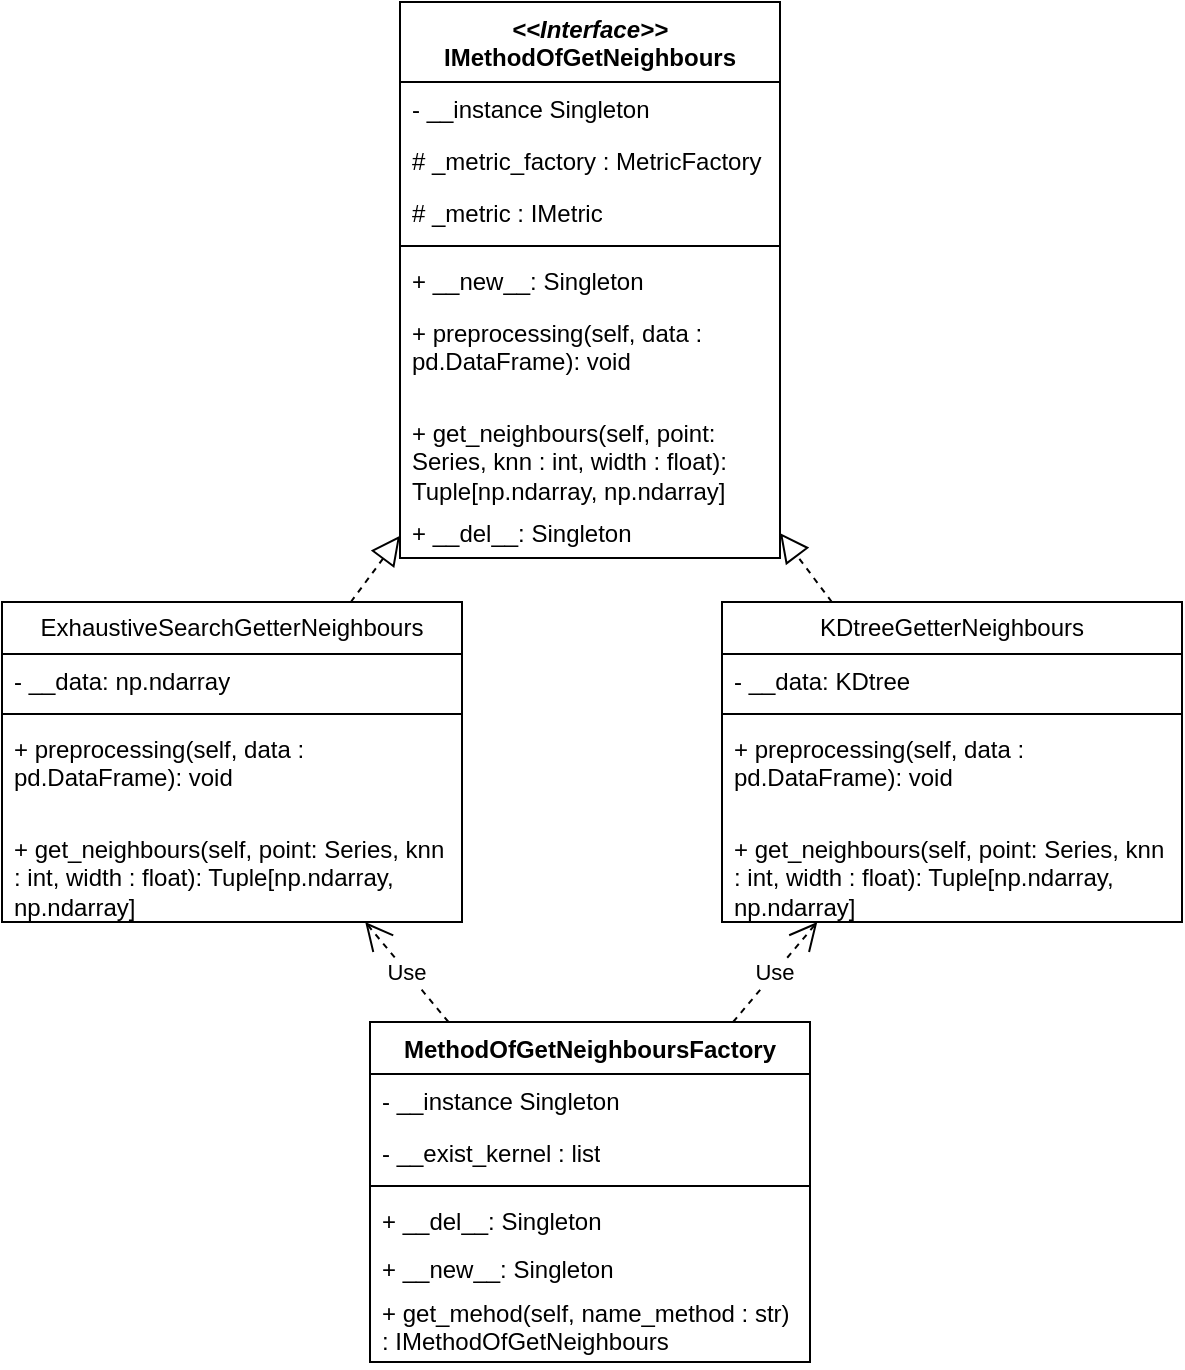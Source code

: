 <mxfile version="21.3.8" type="device">
  <diagram name="Страница 1" id="2UsrdzDUDM1Ci1ucNa7j">
    <mxGraphModel dx="1434" dy="782" grid="1" gridSize="10" guides="1" tooltips="1" connect="1" arrows="1" fold="1" page="1" pageScale="1" pageWidth="827" pageHeight="1169" math="0" shadow="0">
      <root>
        <mxCell id="0" />
        <mxCell id="1" parent="0" />
        <mxCell id="JoOE3MSYfrm-XDd4vub3-1" value="ExhaustiveSearchGetterNeighbours" style="swimlane;fontStyle=0;childLayout=stackLayout;horizontal=1;startSize=26;fillColor=none;horizontalStack=0;resizeParent=1;resizeParentMax=0;resizeLast=0;collapsible=1;marginBottom=0;whiteSpace=wrap;html=1;" vertex="1" parent="1">
          <mxGeometry x="120" y="440" width="230" height="160" as="geometry" />
        </mxCell>
        <mxCell id="JoOE3MSYfrm-XDd4vub3-33" value="- __data: np.ndarray" style="text;strokeColor=none;fillColor=none;align=left;verticalAlign=top;spacingLeft=4;spacingRight=4;overflow=hidden;rotatable=0;points=[[0,0.5],[1,0.5]];portConstraint=eastwest;whiteSpace=wrap;html=1;" vertex="1" parent="JoOE3MSYfrm-XDd4vub3-1">
          <mxGeometry y="26" width="230" height="26" as="geometry" />
        </mxCell>
        <mxCell id="JoOE3MSYfrm-XDd4vub3-34" value="" style="line;strokeWidth=1;fillColor=none;align=left;verticalAlign=middle;spacingTop=-1;spacingLeft=3;spacingRight=3;rotatable=0;labelPosition=right;points=[];portConstraint=eastwest;strokeColor=inherit;" vertex="1" parent="JoOE3MSYfrm-XDd4vub3-1">
          <mxGeometry y="52" width="230" height="8" as="geometry" />
        </mxCell>
        <mxCell id="JoOE3MSYfrm-XDd4vub3-35" value="+ preprocessing(self, data : pd.DataFrame): void" style="text;strokeColor=none;fillColor=none;align=left;verticalAlign=top;spacingLeft=4;spacingRight=4;overflow=hidden;rotatable=0;points=[[0,0.5],[1,0.5]];portConstraint=eastwest;whiteSpace=wrap;html=1;" vertex="1" parent="JoOE3MSYfrm-XDd4vub3-1">
          <mxGeometry y="60" width="230" height="50" as="geometry" />
        </mxCell>
        <mxCell id="JoOE3MSYfrm-XDd4vub3-36" value="+ get_neighbours(self, point: Series, knn : int, width : float): Tuple[np.ndarray, np.ndarray]" style="text;strokeColor=none;fillColor=none;align=left;verticalAlign=top;spacingLeft=4;spacingRight=4;overflow=hidden;rotatable=0;points=[[0,0.5],[1,0.5]];portConstraint=eastwest;whiteSpace=wrap;html=1;" vertex="1" parent="JoOE3MSYfrm-XDd4vub3-1">
          <mxGeometry y="110" width="230" height="50" as="geometry" />
        </mxCell>
        <mxCell id="JoOE3MSYfrm-XDd4vub3-4" value="&lt;i&gt;&amp;lt;&amp;lt;Interface&amp;gt;&amp;gt;&lt;/i&gt;&lt;br&gt;&lt;b&gt;IMethodOfGetNeighbours&lt;/b&gt;" style="swimlane;fontStyle=1;align=center;verticalAlign=top;childLayout=stackLayout;horizontal=1;startSize=40;horizontalStack=0;resizeParent=1;resizeParentMax=0;resizeLast=0;collapsible=1;marginBottom=0;whiteSpace=wrap;html=1;" vertex="1" parent="1">
          <mxGeometry x="319" y="140" width="190" height="278" as="geometry">
            <mxRectangle x="540" y="160" width="120" height="40" as="alternateBounds" />
          </mxGeometry>
        </mxCell>
        <mxCell id="JoOE3MSYfrm-XDd4vub3-5" value="- __instance Singleton" style="text;strokeColor=none;fillColor=none;align=left;verticalAlign=top;spacingLeft=4;spacingRight=4;overflow=hidden;rotatable=0;points=[[0,0.5],[1,0.5]];portConstraint=eastwest;whiteSpace=wrap;html=1;" vertex="1" parent="JoOE3MSYfrm-XDd4vub3-4">
          <mxGeometry y="40" width="190" height="26" as="geometry" />
        </mxCell>
        <mxCell id="JoOE3MSYfrm-XDd4vub3-32" value="# _metric_factory : MetricFactory" style="text;strokeColor=none;fillColor=none;align=left;verticalAlign=top;spacingLeft=4;spacingRight=4;overflow=hidden;rotatable=0;points=[[0,0.5],[1,0.5]];portConstraint=eastwest;whiteSpace=wrap;html=1;" vertex="1" parent="JoOE3MSYfrm-XDd4vub3-4">
          <mxGeometry y="66" width="190" height="26" as="geometry" />
        </mxCell>
        <mxCell id="JoOE3MSYfrm-XDd4vub3-31" value="# _metric : IMetric" style="text;strokeColor=none;fillColor=none;align=left;verticalAlign=top;spacingLeft=4;spacingRight=4;overflow=hidden;rotatable=0;points=[[0,0.5],[1,0.5]];portConstraint=eastwest;whiteSpace=wrap;html=1;" vertex="1" parent="JoOE3MSYfrm-XDd4vub3-4">
          <mxGeometry y="92" width="190" height="26" as="geometry" />
        </mxCell>
        <mxCell id="JoOE3MSYfrm-XDd4vub3-6" value="" style="line;strokeWidth=1;fillColor=none;align=left;verticalAlign=middle;spacingTop=-1;spacingLeft=3;spacingRight=3;rotatable=0;labelPosition=right;points=[];portConstraint=eastwest;strokeColor=inherit;" vertex="1" parent="JoOE3MSYfrm-XDd4vub3-4">
          <mxGeometry y="118" width="190" height="8" as="geometry" />
        </mxCell>
        <mxCell id="JoOE3MSYfrm-XDd4vub3-7" value="+ __new__: Singleton" style="text;strokeColor=none;fillColor=none;align=left;verticalAlign=top;spacingLeft=4;spacingRight=4;overflow=hidden;rotatable=0;points=[[0,0.5],[1,0.5]];portConstraint=eastwest;whiteSpace=wrap;html=1;" vertex="1" parent="JoOE3MSYfrm-XDd4vub3-4">
          <mxGeometry y="126" width="190" height="26" as="geometry" />
        </mxCell>
        <mxCell id="JoOE3MSYfrm-XDd4vub3-8" value="+ preprocessing(self, data : pd.DataFrame): void" style="text;strokeColor=none;fillColor=none;align=left;verticalAlign=top;spacingLeft=4;spacingRight=4;overflow=hidden;rotatable=0;points=[[0,0.5],[1,0.5]];portConstraint=eastwest;whiteSpace=wrap;html=1;" vertex="1" parent="JoOE3MSYfrm-XDd4vub3-4">
          <mxGeometry y="152" width="190" height="50" as="geometry" />
        </mxCell>
        <mxCell id="JoOE3MSYfrm-XDd4vub3-9" value="+ get_neighbours(self, point: Series, knn : int, width : float): Tuple[np.ndarray, np.ndarray]" style="text;strokeColor=none;fillColor=none;align=left;verticalAlign=top;spacingLeft=4;spacingRight=4;overflow=hidden;rotatable=0;points=[[0,0.5],[1,0.5]];portConstraint=eastwest;whiteSpace=wrap;html=1;" vertex="1" parent="JoOE3MSYfrm-XDd4vub3-4">
          <mxGeometry y="202" width="190" height="50" as="geometry" />
        </mxCell>
        <mxCell id="JoOE3MSYfrm-XDd4vub3-10" value="+ __del__: Singleton" style="text;strokeColor=none;fillColor=none;align=left;verticalAlign=top;spacingLeft=4;spacingRight=4;overflow=hidden;rotatable=0;points=[[0,0.5],[1,0.5]];portConstraint=eastwest;whiteSpace=wrap;html=1;" vertex="1" parent="JoOE3MSYfrm-XDd4vub3-4">
          <mxGeometry y="252" width="190" height="26" as="geometry" />
        </mxCell>
        <mxCell id="JoOE3MSYfrm-XDd4vub3-11" value="MethodOfGetNeighboursFactory" style="swimlane;fontStyle=1;align=center;verticalAlign=top;childLayout=stackLayout;horizontal=1;startSize=26;horizontalStack=0;resizeParent=1;resizeParentMax=0;resizeLast=0;collapsible=1;marginBottom=0;whiteSpace=wrap;html=1;" vertex="1" parent="1">
          <mxGeometry x="304" y="650" width="220" height="170" as="geometry" />
        </mxCell>
        <mxCell id="JoOE3MSYfrm-XDd4vub3-12" value="- __instance Singleton" style="text;strokeColor=none;fillColor=none;align=left;verticalAlign=top;spacingLeft=4;spacingRight=4;overflow=hidden;rotatable=0;points=[[0,0.5],[1,0.5]];portConstraint=eastwest;whiteSpace=wrap;html=1;" vertex="1" parent="JoOE3MSYfrm-XDd4vub3-11">
          <mxGeometry y="26" width="220" height="26" as="geometry" />
        </mxCell>
        <mxCell id="JoOE3MSYfrm-XDd4vub3-13" value="- __exist_kernel : list" style="text;strokeColor=none;fillColor=none;align=left;verticalAlign=top;spacingLeft=4;spacingRight=4;overflow=hidden;rotatable=0;points=[[0,0.5],[1,0.5]];portConstraint=eastwest;whiteSpace=wrap;html=1;" vertex="1" parent="JoOE3MSYfrm-XDd4vub3-11">
          <mxGeometry y="52" width="220" height="26" as="geometry" />
        </mxCell>
        <mxCell id="JoOE3MSYfrm-XDd4vub3-14" value="" style="line;strokeWidth=1;fillColor=none;align=left;verticalAlign=middle;spacingTop=-1;spacingLeft=3;spacingRight=3;rotatable=0;labelPosition=right;points=[];portConstraint=eastwest;strokeColor=inherit;" vertex="1" parent="JoOE3MSYfrm-XDd4vub3-11">
          <mxGeometry y="78" width="220" height="8" as="geometry" />
        </mxCell>
        <mxCell id="JoOE3MSYfrm-XDd4vub3-15" value="+ __del__: Singleton" style="text;strokeColor=none;fillColor=none;align=left;verticalAlign=top;spacingLeft=4;spacingRight=4;overflow=hidden;rotatable=0;points=[[0,0.5],[1,0.5]];portConstraint=eastwest;whiteSpace=wrap;html=1;" vertex="1" parent="JoOE3MSYfrm-XDd4vub3-11">
          <mxGeometry y="86" width="220" height="24" as="geometry" />
        </mxCell>
        <mxCell id="JoOE3MSYfrm-XDd4vub3-17" value="+ __new__: Singleton" style="text;strokeColor=none;fillColor=none;align=left;verticalAlign=top;spacingLeft=4;spacingRight=4;overflow=hidden;rotatable=0;points=[[0,0.5],[1,0.5]];portConstraint=eastwest;whiteSpace=wrap;html=1;" vertex="1" parent="JoOE3MSYfrm-XDd4vub3-11">
          <mxGeometry y="110" width="220" height="22" as="geometry" />
        </mxCell>
        <mxCell id="JoOE3MSYfrm-XDd4vub3-18" value="&lt;div&gt;+ get_mehod(self, name_method : str) : IMethodOfGetNeighbours&lt;br&gt;&lt;/div&gt;" style="text;strokeColor=none;fillColor=none;align=left;verticalAlign=top;spacingLeft=4;spacingRight=4;overflow=hidden;rotatable=0;points=[[0,0.5],[1,0.5]];portConstraint=eastwest;whiteSpace=wrap;html=1;" vertex="1" parent="JoOE3MSYfrm-XDd4vub3-11">
          <mxGeometry y="132" width="220" height="38" as="geometry" />
        </mxCell>
        <mxCell id="JoOE3MSYfrm-XDd4vub3-25" value="" style="endArrow=block;dashed=1;endFill=0;endSize=12;html=1;rounded=0;" edge="1" parent="1" source="JoOE3MSYfrm-XDd4vub3-1" target="JoOE3MSYfrm-XDd4vub3-4">
          <mxGeometry width="160" relative="1" as="geometry">
            <mxPoint x="480" y="490" as="sourcePoint" />
            <mxPoint x="640" y="490" as="targetPoint" />
          </mxGeometry>
        </mxCell>
        <mxCell id="JoOE3MSYfrm-XDd4vub3-30" value="Use" style="endArrow=open;endSize=12;dashed=1;html=1;rounded=0;" edge="1" parent="1" source="JoOE3MSYfrm-XDd4vub3-11" target="JoOE3MSYfrm-XDd4vub3-1">
          <mxGeometry width="160" relative="1" as="geometry">
            <mxPoint x="350" y="500" as="sourcePoint" />
            <mxPoint x="510" y="500" as="targetPoint" />
          </mxGeometry>
        </mxCell>
        <mxCell id="JoOE3MSYfrm-XDd4vub3-37" value="KDtreeGetterNeighbours" style="swimlane;fontStyle=0;childLayout=stackLayout;horizontal=1;startSize=26;fillColor=none;horizontalStack=0;resizeParent=1;resizeParentMax=0;resizeLast=0;collapsible=1;marginBottom=0;whiteSpace=wrap;html=1;" vertex="1" parent="1">
          <mxGeometry x="480" y="440" width="230" height="160" as="geometry" />
        </mxCell>
        <mxCell id="JoOE3MSYfrm-XDd4vub3-38" value="- __data: KDtree" style="text;strokeColor=none;fillColor=none;align=left;verticalAlign=top;spacingLeft=4;spacingRight=4;overflow=hidden;rotatable=0;points=[[0,0.5],[1,0.5]];portConstraint=eastwest;whiteSpace=wrap;html=1;" vertex="1" parent="JoOE3MSYfrm-XDd4vub3-37">
          <mxGeometry y="26" width="230" height="26" as="geometry" />
        </mxCell>
        <mxCell id="JoOE3MSYfrm-XDd4vub3-39" value="" style="line;strokeWidth=1;fillColor=none;align=left;verticalAlign=middle;spacingTop=-1;spacingLeft=3;spacingRight=3;rotatable=0;labelPosition=right;points=[];portConstraint=eastwest;strokeColor=inherit;" vertex="1" parent="JoOE3MSYfrm-XDd4vub3-37">
          <mxGeometry y="52" width="230" height="8" as="geometry" />
        </mxCell>
        <mxCell id="JoOE3MSYfrm-XDd4vub3-40" value="+ preprocessing(self, data : pd.DataFrame): void" style="text;strokeColor=none;fillColor=none;align=left;verticalAlign=top;spacingLeft=4;spacingRight=4;overflow=hidden;rotatable=0;points=[[0,0.5],[1,0.5]];portConstraint=eastwest;whiteSpace=wrap;html=1;" vertex="1" parent="JoOE3MSYfrm-XDd4vub3-37">
          <mxGeometry y="60" width="230" height="50" as="geometry" />
        </mxCell>
        <mxCell id="JoOE3MSYfrm-XDd4vub3-41" value="+ get_neighbours(self, point: Series, knn : int, width : float): Tuple[np.ndarray, np.ndarray]" style="text;strokeColor=none;fillColor=none;align=left;verticalAlign=top;spacingLeft=4;spacingRight=4;overflow=hidden;rotatable=0;points=[[0,0.5],[1,0.5]];portConstraint=eastwest;whiteSpace=wrap;html=1;" vertex="1" parent="JoOE3MSYfrm-XDd4vub3-37">
          <mxGeometry y="110" width="230" height="50" as="geometry" />
        </mxCell>
        <mxCell id="JoOE3MSYfrm-XDd4vub3-42" value="" style="endArrow=block;dashed=1;endFill=0;endSize=12;html=1;rounded=0;" edge="1" parent="1" source="JoOE3MSYfrm-XDd4vub3-37" target="JoOE3MSYfrm-XDd4vub3-4">
          <mxGeometry width="160" relative="1" as="geometry">
            <mxPoint x="620" y="412" as="sourcePoint" />
            <mxPoint x="708" y="330" as="targetPoint" />
          </mxGeometry>
        </mxCell>
        <mxCell id="JoOE3MSYfrm-XDd4vub3-43" value="Use" style="endArrow=open;endSize=12;dashed=1;html=1;rounded=0;" edge="1" parent="1" source="JoOE3MSYfrm-XDd4vub3-11" target="JoOE3MSYfrm-XDd4vub3-37">
          <mxGeometry width="160" relative="1" as="geometry">
            <mxPoint x="689" y="697" as="sourcePoint" />
            <mxPoint x="630" y="650" as="targetPoint" />
          </mxGeometry>
        </mxCell>
      </root>
    </mxGraphModel>
  </diagram>
</mxfile>
